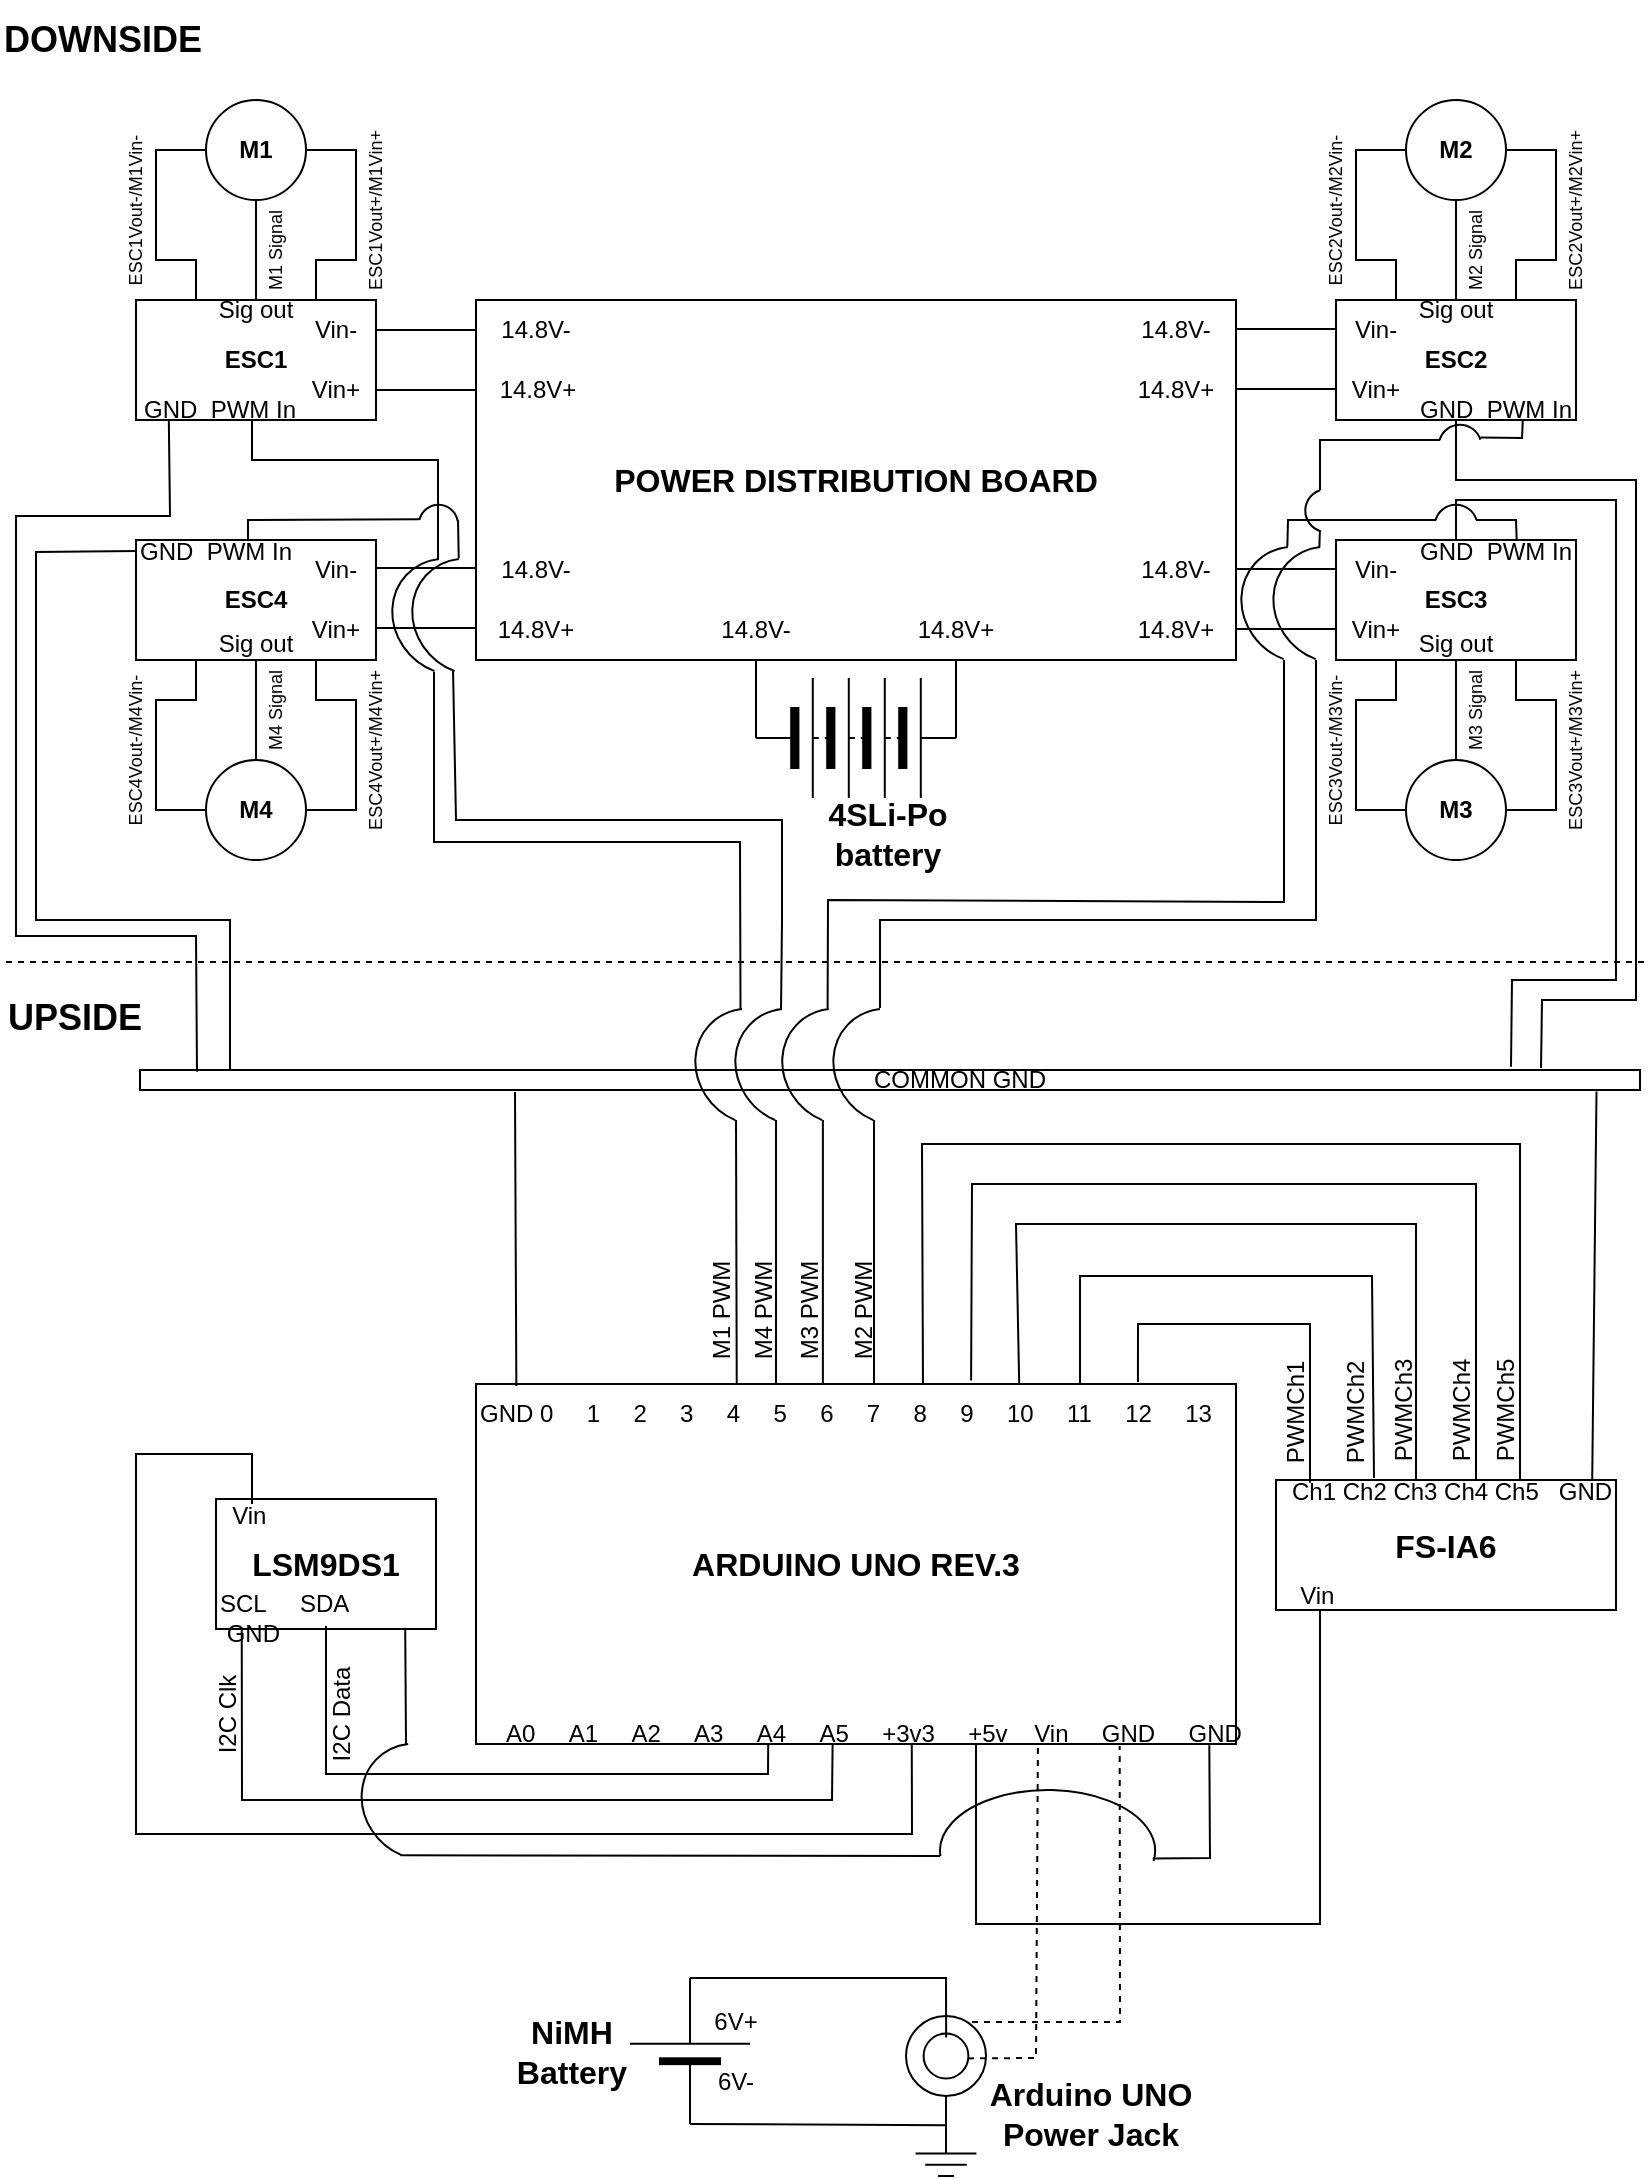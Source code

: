 <mxfile version="21.1.5" type="device">
  <diagram name="Pagina-1" id="Z46OItUbSqwlyue6e_NY">
    <mxGraphModel dx="2114" dy="724" grid="1" gridSize="10" guides="1" tooltips="1" connect="1" arrows="1" fold="1" page="1" pageScale="1" pageWidth="827" pageHeight="1169" math="0" shadow="0">
      <root>
        <mxCell id="0" />
        <mxCell id="1" parent="0" />
        <mxCell id="gXBOJigTvJf-tN6301ke-1" value="&lt;b&gt;&lt;font style=&quot;font-size: 16px;&quot;&gt;POWER DISTRIBUTION BOARD&lt;/font&gt;&lt;/b&gt;" style="rounded=0;whiteSpace=wrap;html=1;fillColor=none;" vertex="1" parent="1">
          <mxGeometry x="240" y="160" width="380" height="180" as="geometry" />
        </mxCell>
        <mxCell id="gXBOJigTvJf-tN6301ke-2" value="14.8V+" style="text;html=1;strokeColor=none;fillColor=none;align=center;verticalAlign=middle;whiteSpace=wrap;rounded=0;" vertex="1" parent="1">
          <mxGeometry x="450" y="310" width="60" height="30" as="geometry" />
        </mxCell>
        <mxCell id="gXBOJigTvJf-tN6301ke-3" value="14.8V-" style="text;html=1;strokeColor=none;fillColor=none;align=center;verticalAlign=middle;whiteSpace=wrap;rounded=0;" vertex="1" parent="1">
          <mxGeometry x="350" y="310" width="60" height="30" as="geometry" />
        </mxCell>
        <mxCell id="gXBOJigTvJf-tN6301ke-4" value="" style="pointerEvents=1;verticalLabelPosition=bottom;shadow=0;dashed=0;align=center;html=1;verticalAlign=top;shape=mxgraph.electrical.miscellaneous.batteryStack;" vertex="1" parent="1">
          <mxGeometry x="380" y="349" width="100" height="60" as="geometry" />
        </mxCell>
        <mxCell id="gXBOJigTvJf-tN6301ke-5" value="" style="endArrow=none;html=1;rounded=0;exitX=1;exitY=0.5;exitDx=0;exitDy=0;entryX=0.5;entryY=1;entryDx=0;entryDy=0;" edge="1" parent="1" source="gXBOJigTvJf-tN6301ke-4" target="gXBOJigTvJf-tN6301ke-2">
          <mxGeometry width="50" height="50" relative="1" as="geometry">
            <mxPoint x="390" y="260" as="sourcePoint" />
            <mxPoint x="440" y="210" as="targetPoint" />
          </mxGeometry>
        </mxCell>
        <mxCell id="gXBOJigTvJf-tN6301ke-7" value="" style="endArrow=none;html=1;rounded=0;exitX=0;exitY=0.5;exitDx=0;exitDy=0;entryX=0.5;entryY=1;entryDx=0;entryDy=0;" edge="1" parent="1" source="gXBOJigTvJf-tN6301ke-4" target="gXBOJigTvJf-tN6301ke-3">
          <mxGeometry width="50" height="50" relative="1" as="geometry">
            <mxPoint x="390" y="260" as="sourcePoint" />
            <mxPoint x="440" y="210" as="targetPoint" />
          </mxGeometry>
        </mxCell>
        <mxCell id="gXBOJigTvJf-tN6301ke-8" value="4SLi-Po battery" style="text;html=1;strokeColor=none;fillColor=none;align=center;verticalAlign=middle;whiteSpace=wrap;rounded=0;fontSize=16;fontStyle=1" vertex="1" parent="1">
          <mxGeometry x="411" y="412" width="70" height="30" as="geometry" />
        </mxCell>
        <mxCell id="gXBOJigTvJf-tN6301ke-13" value="14.8V+" style="text;html=1;strokeColor=none;fillColor=none;align=center;verticalAlign=middle;whiteSpace=wrap;rounded=0;" vertex="1" parent="1">
          <mxGeometry x="241" y="190" width="60" height="30" as="geometry" />
        </mxCell>
        <mxCell id="gXBOJigTvJf-tN6301ke-14" value="14.8V-" style="text;html=1;strokeColor=none;fillColor=none;align=center;verticalAlign=middle;whiteSpace=wrap;rounded=0;" vertex="1" parent="1">
          <mxGeometry x="240" y="160" width="60" height="30" as="geometry" />
        </mxCell>
        <mxCell id="gXBOJigTvJf-tN6301ke-15" value="14.8V+" style="text;html=1;strokeColor=none;fillColor=none;align=center;verticalAlign=middle;whiteSpace=wrap;rounded=0;" vertex="1" parent="1">
          <mxGeometry x="560" y="190" width="60" height="30" as="geometry" />
        </mxCell>
        <mxCell id="gXBOJigTvJf-tN6301ke-16" value="14.8V-" style="text;html=1;strokeColor=none;fillColor=none;align=center;verticalAlign=middle;whiteSpace=wrap;rounded=0;" vertex="1" parent="1">
          <mxGeometry x="560" y="160" width="60" height="30" as="geometry" />
        </mxCell>
        <mxCell id="gXBOJigTvJf-tN6301ke-17" value="14.8V+" style="text;html=1;strokeColor=none;fillColor=none;align=center;verticalAlign=middle;whiteSpace=wrap;rounded=0;" vertex="1" parent="1">
          <mxGeometry x="560" y="310" width="60" height="30" as="geometry" />
        </mxCell>
        <mxCell id="gXBOJigTvJf-tN6301ke-18" value="14.8V-" style="text;html=1;strokeColor=none;fillColor=none;align=center;verticalAlign=middle;whiteSpace=wrap;rounded=0;" vertex="1" parent="1">
          <mxGeometry x="560" y="280" width="60" height="30" as="geometry" />
        </mxCell>
        <mxCell id="gXBOJigTvJf-tN6301ke-21" value="14.8V+" style="text;html=1;strokeColor=none;fillColor=none;align=center;verticalAlign=middle;whiteSpace=wrap;rounded=0;" vertex="1" parent="1">
          <mxGeometry x="240" y="310" width="60" height="30" as="geometry" />
        </mxCell>
        <mxCell id="gXBOJigTvJf-tN6301ke-22" value="14.8V-" style="text;html=1;strokeColor=none;fillColor=none;align=center;verticalAlign=middle;whiteSpace=wrap;rounded=0;" vertex="1" parent="1">
          <mxGeometry x="240" y="280" width="60" height="30" as="geometry" />
        </mxCell>
        <mxCell id="gXBOJigTvJf-tN6301ke-23" value="&lt;b&gt;ESC1&lt;/b&gt;" style="rounded=0;whiteSpace=wrap;html=1;fillColor=none;" vertex="1" parent="1">
          <mxGeometry x="70" y="160" width="120" height="60" as="geometry" />
        </mxCell>
        <mxCell id="gXBOJigTvJf-tN6301ke-24" value="&lt;b&gt;ESC2&lt;/b&gt;" style="rounded=0;whiteSpace=wrap;html=1;fillColor=none;" vertex="1" parent="1">
          <mxGeometry x="670" y="160" width="120" height="60" as="geometry" />
        </mxCell>
        <mxCell id="gXBOJigTvJf-tN6301ke-25" value="&lt;b&gt;ESC3&lt;/b&gt;" style="rounded=0;whiteSpace=wrap;html=1;fillColor=none;" vertex="1" parent="1">
          <mxGeometry x="670" y="280" width="120" height="60" as="geometry" />
        </mxCell>
        <mxCell id="gXBOJigTvJf-tN6301ke-26" value="&lt;b&gt;ESC4&lt;/b&gt;" style="rounded=0;whiteSpace=wrap;html=1;fillColor=none;" vertex="1" parent="1">
          <mxGeometry x="70" y="280" width="120" height="60" as="geometry" />
        </mxCell>
        <mxCell id="gXBOJigTvJf-tN6301ke-27" value="" style="endArrow=none;html=1;rounded=0;exitX=1;exitY=0.25;exitDx=0;exitDy=0;entryX=0;entryY=0.5;entryDx=0;entryDy=0;" edge="1" parent="1" source="gXBOJigTvJf-tN6301ke-23" target="gXBOJigTvJf-tN6301ke-14">
          <mxGeometry width="50" height="50" relative="1" as="geometry">
            <mxPoint x="390" y="250" as="sourcePoint" />
            <mxPoint x="440" y="200" as="targetPoint" />
          </mxGeometry>
        </mxCell>
        <mxCell id="gXBOJigTvJf-tN6301ke-28" value="" style="endArrow=none;html=1;rounded=0;exitX=1;exitY=0.75;exitDx=0;exitDy=0;" edge="1" parent="1" source="gXBOJigTvJf-tN6301ke-23">
          <mxGeometry width="50" height="50" relative="1" as="geometry">
            <mxPoint x="390" y="250" as="sourcePoint" />
            <mxPoint x="240" y="205" as="targetPoint" />
          </mxGeometry>
        </mxCell>
        <mxCell id="gXBOJigTvJf-tN6301ke-29" value="" style="endArrow=none;html=1;rounded=0;exitX=1;exitY=0.25;exitDx=0;exitDy=0;entryX=0;entryY=0.5;entryDx=0;entryDy=0;" edge="1" parent="1">
          <mxGeometry width="50" height="50" relative="1" as="geometry">
            <mxPoint x="190" y="294" as="sourcePoint" />
            <mxPoint x="240" y="294" as="targetPoint" />
          </mxGeometry>
        </mxCell>
        <mxCell id="gXBOJigTvJf-tN6301ke-30" value="" style="endArrow=none;html=1;rounded=0;exitX=1;exitY=0.75;exitDx=0;exitDy=0;" edge="1" parent="1">
          <mxGeometry width="50" height="50" relative="1" as="geometry">
            <mxPoint x="190" y="324" as="sourcePoint" />
            <mxPoint x="240" y="324" as="targetPoint" />
          </mxGeometry>
        </mxCell>
        <mxCell id="gXBOJigTvJf-tN6301ke-31" value="" style="endArrow=none;html=1;rounded=0;exitX=1;exitY=0.25;exitDx=0;exitDy=0;entryX=0;entryY=0.5;entryDx=0;entryDy=0;" edge="1" parent="1">
          <mxGeometry width="50" height="50" relative="1" as="geometry">
            <mxPoint x="620" y="174.5" as="sourcePoint" />
            <mxPoint x="670" y="174.5" as="targetPoint" />
          </mxGeometry>
        </mxCell>
        <mxCell id="gXBOJigTvJf-tN6301ke-32" value="" style="endArrow=none;html=1;rounded=0;exitX=1;exitY=0.75;exitDx=0;exitDy=0;" edge="1" parent="1">
          <mxGeometry width="50" height="50" relative="1" as="geometry">
            <mxPoint x="620" y="204.5" as="sourcePoint" />
            <mxPoint x="670" y="204.5" as="targetPoint" />
          </mxGeometry>
        </mxCell>
        <mxCell id="gXBOJigTvJf-tN6301ke-33" value="" style="endArrow=none;html=1;rounded=0;exitX=1;exitY=0.25;exitDx=0;exitDy=0;entryX=0;entryY=0.5;entryDx=0;entryDy=0;" edge="1" parent="1">
          <mxGeometry width="50" height="50" relative="1" as="geometry">
            <mxPoint x="620" y="294.5" as="sourcePoint" />
            <mxPoint x="670" y="294.5" as="targetPoint" />
          </mxGeometry>
        </mxCell>
        <mxCell id="gXBOJigTvJf-tN6301ke-34" value="" style="endArrow=none;html=1;rounded=0;exitX=1;exitY=0.75;exitDx=0;exitDy=0;" edge="1" parent="1">
          <mxGeometry width="50" height="50" relative="1" as="geometry">
            <mxPoint x="620" y="324.5" as="sourcePoint" />
            <mxPoint x="670" y="324.5" as="targetPoint" />
          </mxGeometry>
        </mxCell>
        <mxCell id="gXBOJigTvJf-tN6301ke-35" value="&lt;b&gt;M1&lt;/b&gt;" style="ellipse;whiteSpace=wrap;html=1;aspect=fixed;" vertex="1" parent="1">
          <mxGeometry x="105" y="60" width="50" height="50" as="geometry" />
        </mxCell>
        <mxCell id="gXBOJigTvJf-tN6301ke-36" value="&lt;b&gt;M2&lt;/b&gt;" style="ellipse;whiteSpace=wrap;html=1;aspect=fixed;" vertex="1" parent="1">
          <mxGeometry x="705" y="60" width="50" height="50" as="geometry" />
        </mxCell>
        <mxCell id="gXBOJigTvJf-tN6301ke-38" value="&lt;b&gt;M3&lt;/b&gt;" style="ellipse;whiteSpace=wrap;html=1;aspect=fixed;" vertex="1" parent="1">
          <mxGeometry x="705" y="390" width="50" height="50" as="geometry" />
        </mxCell>
        <mxCell id="gXBOJigTvJf-tN6301ke-39" value="" style="endArrow=none;html=1;rounded=0;exitX=0.5;exitY=0;exitDx=0;exitDy=0;entryX=0.5;entryY=1;entryDx=0;entryDy=0;" edge="1" parent="1" source="gXBOJigTvJf-tN6301ke-23" target="gXBOJigTvJf-tN6301ke-35">
          <mxGeometry width="50" height="50" relative="1" as="geometry">
            <mxPoint x="390" y="150" as="sourcePoint" />
            <mxPoint x="440" y="100" as="targetPoint" />
          </mxGeometry>
        </mxCell>
        <mxCell id="gXBOJigTvJf-tN6301ke-40" value="M1 Signal" style="text;html=1;strokeColor=none;fillColor=none;align=center;verticalAlign=middle;whiteSpace=wrap;rounded=0;rotation=-90;fontSize=9;" vertex="1" parent="1">
          <mxGeometry x="110" y="130" width="60" height="10" as="geometry" />
        </mxCell>
        <mxCell id="gXBOJigTvJf-tN6301ke-42" value="" style="endArrow=none;html=1;rounded=0;exitX=0.5;exitY=0;exitDx=0;exitDy=0;entryX=0.5;entryY=1;entryDx=0;entryDy=0;" edge="1" parent="1">
          <mxGeometry width="50" height="50" relative="1" as="geometry">
            <mxPoint x="730" y="160" as="sourcePoint" />
            <mxPoint x="730" y="110" as="targetPoint" />
          </mxGeometry>
        </mxCell>
        <mxCell id="gXBOJigTvJf-tN6301ke-43" value="M2 Signal" style="text;html=1;strokeColor=none;fillColor=none;align=center;verticalAlign=middle;whiteSpace=wrap;rounded=0;rotation=-90;fontSize=9;" vertex="1" parent="1">
          <mxGeometry x="710" y="130" width="60" height="10" as="geometry" />
        </mxCell>
        <mxCell id="gXBOJigTvJf-tN6301ke-44" value="" style="endArrow=none;html=1;rounded=0;exitX=0.5;exitY=0;exitDx=0;exitDy=0;entryX=0.5;entryY=1;entryDx=0;entryDy=0;" edge="1" parent="1">
          <mxGeometry width="50" height="50" relative="1" as="geometry">
            <mxPoint x="130" y="390" as="sourcePoint" />
            <mxPoint x="130" y="340" as="targetPoint" />
          </mxGeometry>
        </mxCell>
        <mxCell id="gXBOJigTvJf-tN6301ke-45" value="M4 Signal" style="text;html=1;strokeColor=none;fillColor=none;align=center;verticalAlign=middle;whiteSpace=wrap;rounded=0;rotation=-90;fontSize=9;" vertex="1" parent="1">
          <mxGeometry x="110" y="360" width="60" height="10" as="geometry" />
        </mxCell>
        <mxCell id="gXBOJigTvJf-tN6301ke-46" value="" style="endArrow=none;html=1;rounded=0;exitX=0.5;exitY=0;exitDx=0;exitDy=0;entryX=0.5;entryY=1;entryDx=0;entryDy=0;" edge="1" parent="1">
          <mxGeometry width="50" height="50" relative="1" as="geometry">
            <mxPoint x="730" y="390" as="sourcePoint" />
            <mxPoint x="730" y="340" as="targetPoint" />
          </mxGeometry>
        </mxCell>
        <mxCell id="gXBOJigTvJf-tN6301ke-47" value="M3 Signal" style="text;html=1;strokeColor=none;fillColor=none;align=center;verticalAlign=middle;whiteSpace=wrap;rounded=0;rotation=-90;fontSize=9;" vertex="1" parent="1">
          <mxGeometry x="710" y="360" width="60" height="10" as="geometry" />
        </mxCell>
        <mxCell id="gXBOJigTvJf-tN6301ke-48" value="&lt;b&gt;M4&lt;/b&gt;" style="ellipse;whiteSpace=wrap;html=1;aspect=fixed;" vertex="1" parent="1">
          <mxGeometry x="105" y="390" width="50" height="50" as="geometry" />
        </mxCell>
        <mxCell id="gXBOJigTvJf-tN6301ke-49" value="" style="endArrow=none;html=1;rounded=0;exitX=0.25;exitY=0;exitDx=0;exitDy=0;entryX=0;entryY=0.5;entryDx=0;entryDy=0;" edge="1" parent="1" source="gXBOJigTvJf-tN6301ke-23" target="gXBOJigTvJf-tN6301ke-35">
          <mxGeometry width="50" height="50" relative="1" as="geometry">
            <mxPoint x="390" y="250" as="sourcePoint" />
            <mxPoint x="440" y="200" as="targetPoint" />
            <Array as="points">
              <mxPoint x="100" y="140" />
              <mxPoint x="80" y="140" />
              <mxPoint x="80" y="85" />
            </Array>
          </mxGeometry>
        </mxCell>
        <mxCell id="gXBOJigTvJf-tN6301ke-51" value="" style="endArrow=none;html=1;rounded=0;exitX=1;exitY=0.5;exitDx=0;exitDy=0;entryX=0.75;entryY=0;entryDx=0;entryDy=0;" edge="1" parent="1" source="gXBOJigTvJf-tN6301ke-35" target="gXBOJigTvJf-tN6301ke-23">
          <mxGeometry width="50" height="50" relative="1" as="geometry">
            <mxPoint x="390" y="250" as="sourcePoint" />
            <mxPoint x="440" y="200" as="targetPoint" />
            <Array as="points">
              <mxPoint x="180" y="85" />
              <mxPoint x="180" y="140" />
              <mxPoint x="160" y="140" />
            </Array>
          </mxGeometry>
        </mxCell>
        <mxCell id="gXBOJigTvJf-tN6301ke-52" value="ESC1Vout+/M1Vin+" style="text;html=1;strokeColor=none;fillColor=none;align=center;verticalAlign=middle;whiteSpace=wrap;rounded=0;rotation=-90;fontSize=9;" vertex="1" parent="1">
          <mxGeometry x="160" y="110" width="60" height="10" as="geometry" />
        </mxCell>
        <mxCell id="gXBOJigTvJf-tN6301ke-53" value="ESC1Vout-/M1Vin-" style="text;html=1;strokeColor=none;fillColor=none;align=center;verticalAlign=middle;whiteSpace=wrap;rounded=0;rotation=-90;fontSize=9;" vertex="1" parent="1">
          <mxGeometry x="40" y="110" width="60" height="10" as="geometry" />
        </mxCell>
        <mxCell id="gXBOJigTvJf-tN6301ke-54" value="" style="endArrow=none;html=1;rounded=0;exitX=0.25;exitY=0;exitDx=0;exitDy=0;entryX=0;entryY=0.5;entryDx=0;entryDy=0;" edge="1" parent="1">
          <mxGeometry width="50" height="50" relative="1" as="geometry">
            <mxPoint x="700" y="160" as="sourcePoint" />
            <mxPoint x="705" y="85" as="targetPoint" />
            <Array as="points">
              <mxPoint x="700" y="140" />
              <mxPoint x="680" y="140" />
              <mxPoint x="680" y="85" />
            </Array>
          </mxGeometry>
        </mxCell>
        <mxCell id="gXBOJigTvJf-tN6301ke-55" value="" style="endArrow=none;html=1;rounded=0;exitX=1;exitY=0.5;exitDx=0;exitDy=0;entryX=0.75;entryY=0;entryDx=0;entryDy=0;" edge="1" parent="1">
          <mxGeometry width="50" height="50" relative="1" as="geometry">
            <mxPoint x="755" y="85" as="sourcePoint" />
            <mxPoint x="760" y="160" as="targetPoint" />
            <Array as="points">
              <mxPoint x="780" y="85" />
              <mxPoint x="780" y="140" />
              <mxPoint x="760" y="140" />
            </Array>
          </mxGeometry>
        </mxCell>
        <mxCell id="gXBOJigTvJf-tN6301ke-56" value="ESC2Vout+/M2Vin+" style="text;html=1;strokeColor=none;fillColor=none;align=center;verticalAlign=middle;whiteSpace=wrap;rounded=0;rotation=-90;fontSize=9;" vertex="1" parent="1">
          <mxGeometry x="760" y="110" width="60" height="10" as="geometry" />
        </mxCell>
        <mxCell id="gXBOJigTvJf-tN6301ke-57" value="ESC2Vout-/M2Vin-" style="text;html=1;strokeColor=none;fillColor=none;align=center;verticalAlign=middle;whiteSpace=wrap;rounded=0;rotation=-90;fontSize=9;" vertex="1" parent="1">
          <mxGeometry x="640" y="110" width="60" height="10" as="geometry" />
        </mxCell>
        <mxCell id="gXBOJigTvJf-tN6301ke-58" value="" style="endArrow=none;html=1;rounded=0;exitX=0;exitY=0.5;exitDx=0;exitDy=0;entryX=0.25;entryY=1;entryDx=0;entryDy=0;" edge="1" parent="1" source="gXBOJigTvJf-tN6301ke-48" target="gXBOJigTvJf-tN6301ke-26">
          <mxGeometry width="50" height="50" relative="1" as="geometry">
            <mxPoint x="390" y="250" as="sourcePoint" />
            <mxPoint x="440" y="200" as="targetPoint" />
            <Array as="points">
              <mxPoint x="80" y="415" />
              <mxPoint x="80" y="360" />
              <mxPoint x="100" y="360" />
            </Array>
          </mxGeometry>
        </mxCell>
        <mxCell id="gXBOJigTvJf-tN6301ke-60" value="" style="endArrow=none;html=1;rounded=0;exitX=1;exitY=0.5;exitDx=0;exitDy=0;entryX=0.75;entryY=1;entryDx=0;entryDy=0;" edge="1" parent="1" source="gXBOJigTvJf-tN6301ke-48" target="gXBOJigTvJf-tN6301ke-26">
          <mxGeometry width="50" height="50" relative="1" as="geometry">
            <mxPoint x="390" y="250" as="sourcePoint" />
            <mxPoint x="440" y="200" as="targetPoint" />
            <Array as="points">
              <mxPoint x="180" y="415" />
              <mxPoint x="180" y="360" />
              <mxPoint x="160" y="360" />
            </Array>
          </mxGeometry>
        </mxCell>
        <mxCell id="gXBOJigTvJf-tN6301ke-61" value="ESC4Vout+/M4Vin+" style="text;html=1;strokeColor=none;fillColor=none;align=center;verticalAlign=middle;whiteSpace=wrap;rounded=0;rotation=-90;fontSize=9;" vertex="1" parent="1">
          <mxGeometry x="160" y="380" width="60" height="10" as="geometry" />
        </mxCell>
        <mxCell id="gXBOJigTvJf-tN6301ke-62" value="ESC4Vout-/M4Vin-" style="text;html=1;strokeColor=none;fillColor=none;align=center;verticalAlign=middle;whiteSpace=wrap;rounded=0;rotation=-90;fontSize=9;" vertex="1" parent="1">
          <mxGeometry x="40" y="380" width="60" height="10" as="geometry" />
        </mxCell>
        <mxCell id="gXBOJigTvJf-tN6301ke-63" value="" style="endArrow=none;html=1;rounded=0;exitX=0;exitY=0.5;exitDx=0;exitDy=0;entryX=0.25;entryY=1;entryDx=0;entryDy=0;" edge="1" parent="1">
          <mxGeometry width="50" height="50" relative="1" as="geometry">
            <mxPoint x="705" y="415" as="sourcePoint" />
            <mxPoint x="700" y="340" as="targetPoint" />
            <Array as="points">
              <mxPoint x="680" y="415" />
              <mxPoint x="680" y="360" />
              <mxPoint x="700" y="360" />
            </Array>
          </mxGeometry>
        </mxCell>
        <mxCell id="gXBOJigTvJf-tN6301ke-64" value="" style="endArrow=none;html=1;rounded=0;exitX=1;exitY=0.5;exitDx=0;exitDy=0;entryX=0.75;entryY=1;entryDx=0;entryDy=0;" edge="1" parent="1">
          <mxGeometry width="50" height="50" relative="1" as="geometry">
            <mxPoint x="755" y="415" as="sourcePoint" />
            <mxPoint x="760" y="340" as="targetPoint" />
            <Array as="points">
              <mxPoint x="780" y="415" />
              <mxPoint x="780" y="360" />
              <mxPoint x="760" y="360" />
            </Array>
          </mxGeometry>
        </mxCell>
        <mxCell id="gXBOJigTvJf-tN6301ke-65" value="ESC3Vout+/M3Vin+" style="text;html=1;strokeColor=none;fillColor=none;align=center;verticalAlign=middle;whiteSpace=wrap;rounded=0;rotation=-90;fontSize=9;" vertex="1" parent="1">
          <mxGeometry x="760" y="380" width="60" height="10" as="geometry" />
        </mxCell>
        <mxCell id="gXBOJigTvJf-tN6301ke-66" value="ESC3Vout-/M3Vin-" style="text;html=1;strokeColor=none;fillColor=none;align=center;verticalAlign=middle;whiteSpace=wrap;rounded=0;rotation=-90;fontSize=9;" vertex="1" parent="1">
          <mxGeometry x="640" y="380" width="60" height="10" as="geometry" />
        </mxCell>
        <mxCell id="gXBOJigTvJf-tN6301ke-67" value="Vin-" style="text;html=1;strokeColor=none;fillColor=none;align=center;verticalAlign=middle;whiteSpace=wrap;rounded=0;" vertex="1" parent="1">
          <mxGeometry x="140" y="160" width="60" height="30" as="geometry" />
        </mxCell>
        <mxCell id="gXBOJigTvJf-tN6301ke-68" value="Vin+" style="text;html=1;strokeColor=none;fillColor=none;align=center;verticalAlign=middle;whiteSpace=wrap;rounded=0;" vertex="1" parent="1">
          <mxGeometry x="140" y="190" width="60" height="30" as="geometry" />
        </mxCell>
        <mxCell id="gXBOJigTvJf-tN6301ke-69" value="Vin-" style="text;html=1;strokeColor=none;fillColor=none;align=center;verticalAlign=middle;whiteSpace=wrap;rounded=0;" vertex="1" parent="1">
          <mxGeometry x="140" y="280" width="60" height="30" as="geometry" />
        </mxCell>
        <mxCell id="gXBOJigTvJf-tN6301ke-70" value="Vin+" style="text;html=1;strokeColor=none;fillColor=none;align=center;verticalAlign=middle;whiteSpace=wrap;rounded=0;" vertex="1" parent="1">
          <mxGeometry x="140" y="310" width="60" height="30" as="geometry" />
        </mxCell>
        <mxCell id="gXBOJigTvJf-tN6301ke-71" value="Vin-" style="text;html=1;strokeColor=none;fillColor=none;align=center;verticalAlign=middle;whiteSpace=wrap;rounded=0;" vertex="1" parent="1">
          <mxGeometry x="660" y="160" width="60" height="30" as="geometry" />
        </mxCell>
        <mxCell id="gXBOJigTvJf-tN6301ke-72" value="Vin+" style="text;html=1;strokeColor=none;fillColor=none;align=center;verticalAlign=middle;whiteSpace=wrap;rounded=0;" vertex="1" parent="1">
          <mxGeometry x="660" y="190" width="60" height="30" as="geometry" />
        </mxCell>
        <mxCell id="gXBOJigTvJf-tN6301ke-73" value="Vin-" style="text;html=1;strokeColor=none;fillColor=none;align=center;verticalAlign=middle;whiteSpace=wrap;rounded=0;" vertex="1" parent="1">
          <mxGeometry x="660" y="280" width="60" height="30" as="geometry" />
        </mxCell>
        <mxCell id="gXBOJigTvJf-tN6301ke-74" value="Vin+" style="text;html=1;strokeColor=none;fillColor=none;align=center;verticalAlign=middle;whiteSpace=wrap;rounded=0;" vertex="1" parent="1">
          <mxGeometry x="660" y="310" width="60" height="30" as="geometry" />
        </mxCell>
        <mxCell id="gXBOJigTvJf-tN6301ke-78" value="&lt;b&gt;&lt;font style=&quot;font-size: 16px;&quot;&gt;ARDUINO UNO REV.3&lt;/font&gt;&lt;/b&gt;" style="rounded=0;whiteSpace=wrap;html=1;fillColor=none;" vertex="1" parent="1">
          <mxGeometry x="240" y="702" width="380" height="180" as="geometry" />
        </mxCell>
        <mxCell id="gXBOJigTvJf-tN6301ke-80" value="DOWNSIDE" style="text;html=1;strokeColor=none;fillColor=none;align=left;verticalAlign=middle;whiteSpace=wrap;rounded=0;fontSize=18;fontStyle=1" vertex="1" parent="1">
          <mxGeometry x="2" y="10" width="160" height="40" as="geometry" />
        </mxCell>
        <mxCell id="gXBOJigTvJf-tN6301ke-81" value="UPSIDE" style="text;html=1;strokeColor=none;fillColor=none;align=left;verticalAlign=middle;whiteSpace=wrap;rounded=0;fontSize=18;fontStyle=1" vertex="1" parent="1">
          <mxGeometry x="4" y="499" width="160" height="40" as="geometry" />
        </mxCell>
        <mxCell id="gXBOJigTvJf-tN6301ke-82" value="" style="endArrow=none;dashed=1;html=1;rounded=0;" edge="1" parent="1">
          <mxGeometry width="50" height="50" relative="1" as="geometry">
            <mxPoint x="5" y="491" as="sourcePoint" />
            <mxPoint x="825" y="491" as="targetPoint" />
          </mxGeometry>
        </mxCell>
        <mxCell id="gXBOJigTvJf-tN6301ke-83" value="GND 0&amp;nbsp; &amp;nbsp; &amp;nbsp;1&amp;nbsp; &amp;nbsp; &amp;nbsp;2&amp;nbsp; &amp;nbsp; &amp;nbsp;3&amp;nbsp; &amp;nbsp; &amp;nbsp;4&amp;nbsp; &amp;nbsp; &amp;nbsp;5&amp;nbsp; &amp;nbsp; &amp;nbsp;6&amp;nbsp; &amp;nbsp; &amp;nbsp;7&amp;nbsp; &amp;nbsp; &amp;nbsp;8&amp;nbsp; &amp;nbsp; &amp;nbsp;9&amp;nbsp; &amp;nbsp; &amp;nbsp;10&amp;nbsp; &amp;nbsp; &amp;nbsp;11&amp;nbsp; &amp;nbsp; &amp;nbsp;12&amp;nbsp; &amp;nbsp; &amp;nbsp;13" style="text;html=1;strokeColor=none;fillColor=none;align=left;verticalAlign=middle;whiteSpace=wrap;rounded=0;" vertex="1" parent="1">
          <mxGeometry x="240" y="702" width="388" height="30" as="geometry" />
        </mxCell>
        <mxCell id="gXBOJigTvJf-tN6301ke-84" value="&lt;span style=&quot;font-size: 16px;&quot;&gt;&lt;b&gt;LSM9DS1&lt;/b&gt;&lt;/span&gt;" style="rounded=0;whiteSpace=wrap;html=1;fillColor=none;" vertex="1" parent="1">
          <mxGeometry x="110" y="759.5" width="110" height="65" as="geometry" />
        </mxCell>
        <mxCell id="gXBOJigTvJf-tN6301ke-85" value="&lt;span style=&quot;font-size: 16px;&quot;&gt;&lt;b&gt;FS-IA6&lt;/b&gt;&lt;/span&gt;" style="rounded=0;whiteSpace=wrap;html=1;fillColor=none;" vertex="1" parent="1">
          <mxGeometry x="640" y="750" width="170" height="65" as="geometry" />
        </mxCell>
        <mxCell id="gXBOJigTvJf-tN6301ke-87" value="A0&amp;nbsp; &amp;nbsp; &amp;nbsp;A1&amp;nbsp; &amp;nbsp; &amp;nbsp;A2&amp;nbsp; &amp;nbsp; &amp;nbsp;A3&amp;nbsp; &amp;nbsp; &amp;nbsp;A4&amp;nbsp; &amp;nbsp; &amp;nbsp;A5&amp;nbsp; &amp;nbsp; &amp;nbsp;+3v3&amp;nbsp; &amp;nbsp; &amp;nbsp;+5v&amp;nbsp; &amp;nbsp;&amp;nbsp;Vin&amp;nbsp; &amp;nbsp; &amp;nbsp;GND&amp;nbsp; &amp;nbsp; &amp;nbsp;GND" style="text;html=1;strokeColor=none;fillColor=none;align=left;verticalAlign=middle;whiteSpace=wrap;rounded=0;" vertex="1" parent="1">
          <mxGeometry x="253" y="872" width="435" height="10" as="geometry" />
        </mxCell>
        <mxCell id="gXBOJigTvJf-tN6301ke-88" value="SCL&amp;nbsp; &amp;nbsp; &amp;nbsp;SDA&amp;nbsp; &amp;nbsp; &amp;nbsp;GND" style="text;html=1;strokeColor=none;fillColor=none;align=left;verticalAlign=middle;whiteSpace=wrap;rounded=0;" vertex="1" parent="1">
          <mxGeometry x="110" y="815" width="110" height="8" as="geometry" />
        </mxCell>
        <mxCell id="gXBOJigTvJf-tN6301ke-89" value="" style="endArrow=none;html=1;rounded=0;exitX=0.117;exitY=1.464;exitDx=0;exitDy=0;exitPerimeter=0;entryX=0.38;entryY=1.081;entryDx=0;entryDy=0;entryPerimeter=0;" edge="1" parent="1">
          <mxGeometry width="50" height="50" relative="1" as="geometry">
            <mxPoint x="122.87" y="824.712" as="sourcePoint" />
            <mxPoint x="418.3" y="882.43" as="targetPoint" />
            <Array as="points">
              <mxPoint x="123" y="910" />
              <mxPoint x="418" y="910" />
            </Array>
          </mxGeometry>
        </mxCell>
        <mxCell id="gXBOJigTvJf-tN6301ke-90" value="" style="endArrow=none;html=1;rounded=0;exitX=0.5;exitY=1;exitDx=0;exitDy=0;entryX=0.306;entryY=1.043;entryDx=0;entryDy=0;entryPerimeter=0;" edge="1" parent="1" source="gXBOJigTvJf-tN6301ke-88">
          <mxGeometry width="50" height="50" relative="1" as="geometry">
            <mxPoint x="165" y="819.5" as="sourcePoint" />
            <mxPoint x="386.11" y="882.29" as="targetPoint" />
            <Array as="points">
              <mxPoint x="165" y="897" />
              <mxPoint x="386" y="897" />
            </Array>
          </mxGeometry>
        </mxCell>
        <mxCell id="gXBOJigTvJf-tN6301ke-93" value="I2C Data" style="text;html=1;strokeColor=none;fillColor=none;align=center;verticalAlign=middle;whiteSpace=wrap;rounded=0;rotation=-90;" vertex="1" parent="1">
          <mxGeometry x="143" y="852" width="60" height="30" as="geometry" />
        </mxCell>
        <mxCell id="gXBOJigTvJf-tN6301ke-94" value="I2C Clk" style="text;html=1;strokeColor=none;fillColor=none;align=center;verticalAlign=middle;whiteSpace=wrap;rounded=0;rotation=-90;" vertex="1" parent="1">
          <mxGeometry x="86" y="852" width="60" height="30" as="geometry" />
        </mxCell>
        <mxCell id="gXBOJigTvJf-tN6301ke-95" value="Ch1 Ch2 Ch3 Ch4 Ch5&amp;nbsp; &amp;nbsp;GND" style="text;html=1;strokeColor=none;fillColor=none;align=left;verticalAlign=middle;whiteSpace=wrap;rounded=0;" vertex="1" parent="1">
          <mxGeometry x="646" y="750" width="180" height="11" as="geometry" />
        </mxCell>
        <mxCell id="gXBOJigTvJf-tN6301ke-96" value="" style="endArrow=none;html=1;rounded=0;exitX=0.1;exitY=0.021;exitDx=0;exitDy=0;exitPerimeter=0;entryX=0.853;entryY=-0.035;entryDx=0;entryDy=0;entryPerimeter=0;" edge="1" parent="1" target="gXBOJigTvJf-tN6301ke-83">
          <mxGeometry width="50" height="50" relative="1" as="geometry">
            <mxPoint x="657" y="751.365" as="sourcePoint" />
            <mxPoint x="500" y="712" as="targetPoint" />
            <Array as="points">
              <mxPoint x="657" y="672" />
              <mxPoint x="571" y="672" />
            </Array>
          </mxGeometry>
        </mxCell>
        <mxCell id="gXBOJigTvJf-tN6301ke-97" value="" style="endArrow=none;html=1;rounded=0;exitX=0.25;exitY=0;exitDx=0;exitDy=0;" edge="1" parent="1">
          <mxGeometry width="50" height="50" relative="1" as="geometry">
            <mxPoint x="689" y="749" as="sourcePoint" />
            <mxPoint x="542" y="702" as="targetPoint" />
            <Array as="points">
              <mxPoint x="688" y="648" />
              <mxPoint x="542" y="648" />
            </Array>
          </mxGeometry>
        </mxCell>
        <mxCell id="gXBOJigTvJf-tN6301ke-98" value="" style="endArrow=none;html=1;rounded=0;exitX=0.25;exitY=0;exitDx=0;exitDy=0;entryX=0.7;entryY=-0.012;entryDx=0;entryDy=0;entryPerimeter=0;" edge="1" parent="1" target="gXBOJigTvJf-tN6301ke-83">
          <mxGeometry width="50" height="50" relative="1" as="geometry">
            <mxPoint x="710" y="750" as="sourcePoint" />
            <mxPoint x="563" y="703" as="targetPoint" />
            <Array as="points">
              <mxPoint x="710" y="622" />
              <mxPoint x="510" y="622" />
            </Array>
          </mxGeometry>
        </mxCell>
        <mxCell id="gXBOJigTvJf-tN6301ke-99" value="" style="endArrow=none;html=1;rounded=0;exitX=0.25;exitY=0;exitDx=0;exitDy=0;entryX=0.638;entryY=-0.057;entryDx=0;entryDy=0;entryPerimeter=0;" edge="1" parent="1" target="gXBOJigTvJf-tN6301ke-83">
          <mxGeometry width="50" height="50" relative="1" as="geometry">
            <mxPoint x="740" y="750" as="sourcePoint" />
            <mxPoint x="542" y="702" as="targetPoint" />
            <Array as="points">
              <mxPoint x="740" y="602" />
              <mxPoint x="488" y="602" />
            </Array>
          </mxGeometry>
        </mxCell>
        <mxCell id="gXBOJigTvJf-tN6301ke-100" value="" style="endArrow=none;html=1;rounded=0;exitX=0.25;exitY=0;exitDx=0;exitDy=0;entryX=0.576;entryY=0.01;entryDx=0;entryDy=0;entryPerimeter=0;" edge="1" parent="1" target="gXBOJigTvJf-tN6301ke-83">
          <mxGeometry width="50" height="50" relative="1" as="geometry">
            <mxPoint x="762" y="750" as="sourcePoint" />
            <mxPoint x="510" y="700" as="targetPoint" />
            <Array as="points">
              <mxPoint x="762" y="582" />
              <mxPoint x="463" y="582" />
            </Array>
          </mxGeometry>
        </mxCell>
        <mxCell id="gXBOJigTvJf-tN6301ke-101" value="PWMCh1" style="text;html=1;strokeColor=none;fillColor=none;align=center;verticalAlign=middle;whiteSpace=wrap;rounded=0;rotation=-90;" vertex="1" parent="1">
          <mxGeometry x="620" y="711" width="60" height="10" as="geometry" />
        </mxCell>
        <mxCell id="gXBOJigTvJf-tN6301ke-102" value="PWMCh2" style="text;html=1;strokeColor=none;fillColor=none;align=center;verticalAlign=middle;whiteSpace=wrap;rounded=0;rotation=-90;" vertex="1" parent="1">
          <mxGeometry x="650" y="711" width="60" height="10" as="geometry" />
        </mxCell>
        <mxCell id="gXBOJigTvJf-tN6301ke-107" value="PWMCh3" style="text;html=1;strokeColor=none;fillColor=none;align=center;verticalAlign=middle;whiteSpace=wrap;rounded=0;rotation=-90;" vertex="1" parent="1">
          <mxGeometry x="674" y="710" width="60" height="10" as="geometry" />
        </mxCell>
        <mxCell id="gXBOJigTvJf-tN6301ke-108" value="PWMCh4" style="text;html=1;strokeColor=none;fillColor=none;align=center;verticalAlign=middle;whiteSpace=wrap;rounded=0;rotation=-90;" vertex="1" parent="1">
          <mxGeometry x="703" y="710" width="60" height="10" as="geometry" />
        </mxCell>
        <mxCell id="gXBOJigTvJf-tN6301ke-109" value="PWMCh5" style="text;html=1;strokeColor=none;fillColor=none;align=center;verticalAlign=middle;whiteSpace=wrap;rounded=0;rotation=-90;" vertex="1" parent="1">
          <mxGeometry x="725" y="710" width="60" height="10" as="geometry" />
        </mxCell>
        <mxCell id="gXBOJigTvJf-tN6301ke-110" value="Vin&amp;nbsp; &amp;nbsp; &amp;nbsp;" style="text;html=1;strokeColor=none;fillColor=none;align=center;verticalAlign=middle;whiteSpace=wrap;rounded=0;" vertex="1" parent="1">
          <mxGeometry x="624" y="804" width="90" height="8" as="geometry" />
        </mxCell>
        <mxCell id="gXBOJigTvJf-tN6301ke-111" value="Vin&amp;nbsp; &amp;nbsp; &amp;nbsp;" style="text;html=1;strokeColor=none;fillColor=none;align=center;verticalAlign=middle;whiteSpace=wrap;rounded=0;" vertex="1" parent="1">
          <mxGeometry x="99" y="764" width="72" height="8" as="geometry" />
        </mxCell>
        <mxCell id="gXBOJigTvJf-tN6301ke-112" value="" style="endArrow=none;html=1;rounded=0;entryX=0.471;entryY=1.038;entryDx=0;entryDy=0;entryPerimeter=0;" edge="1" parent="1">
          <mxGeometry width="50" height="50" relative="1" as="geometry">
            <mxPoint x="128" y="762" as="sourcePoint" />
            <mxPoint x="457.885" y="882.14" as="targetPoint" />
            <Array as="points">
              <mxPoint x="128" y="737" />
              <mxPoint x="70" y="737" />
              <mxPoint x="70" y="927" />
              <mxPoint x="458" y="927" />
            </Array>
          </mxGeometry>
        </mxCell>
        <mxCell id="gXBOJigTvJf-tN6301ke-114" value="" style="endArrow=none;html=1;rounded=0;" edge="1" parent="1">
          <mxGeometry width="50" height="50" relative="1" as="geometry">
            <mxPoint x="490" y="882" as="sourcePoint" />
            <mxPoint x="662" y="815" as="targetPoint" />
            <Array as="points">
              <mxPoint x="490" y="972" />
              <mxPoint x="580" y="972" />
              <mxPoint x="662" y="972" />
            </Array>
          </mxGeometry>
        </mxCell>
        <mxCell id="gXBOJigTvJf-tN6301ke-117" value="&amp;nbsp; &amp;nbsp; &amp;nbsp; &amp;nbsp; &amp;nbsp; &amp;nbsp; &amp;nbsp; &amp;nbsp; &amp;nbsp; &amp;nbsp; &amp;nbsp;COMMON GND" style="rounded=0;whiteSpace=wrap;html=1;" vertex="1" parent="1">
          <mxGeometry x="72" y="545" width="750" height="10" as="geometry" />
        </mxCell>
        <mxCell id="gXBOJigTvJf-tN6301ke-118" value="" style="endArrow=none;html=1;rounded=0;exitX=0.052;exitY=0.032;exitDx=0;exitDy=0;exitPerimeter=0;entryX=0.25;entryY=1;entryDx=0;entryDy=0;" edge="1" parent="1" source="gXBOJigTvJf-tN6301ke-83">
          <mxGeometry width="50" height="50" relative="1" as="geometry">
            <mxPoint x="450" y="702" as="sourcePoint" />
            <mxPoint x="259.5" y="556" as="targetPoint" />
          </mxGeometry>
        </mxCell>
        <mxCell id="gXBOJigTvJf-tN6301ke-119" value="" style="endArrow=none;html=1;rounded=0;exitX=0.93;exitY=0.001;exitDx=0;exitDy=0;exitPerimeter=0;entryX=0.971;entryY=0.975;entryDx=0;entryDy=0;entryPerimeter=0;" edge="1" parent="1">
          <mxGeometry width="50" height="50" relative="1" as="geometry">
            <mxPoint x="798.1" y="750.065" as="sourcePoint" />
            <mxPoint x="800.25" y="555.75" as="targetPoint" />
          </mxGeometry>
        </mxCell>
        <mxCell id="gXBOJigTvJf-tN6301ke-125" value="" style="pointerEvents=1;verticalLabelPosition=bottom;shadow=0;dashed=0;align=center;html=1;verticalAlign=top;shape=mxgraph.electrical.miscellaneous.shielded_jack_plug;fillColor=none;" vertex="1" parent="1">
          <mxGeometry x="455" y="1018" width="40" height="80" as="geometry" />
        </mxCell>
        <mxCell id="gXBOJigTvJf-tN6301ke-126" value="" style="verticalLabelPosition=bottom;shadow=0;dashed=0;align=center;fillColor=strokeColor;html=1;verticalAlign=top;strokeWidth=1;shape=mxgraph.electrical.miscellaneous.monocell_battery;rotation=-90;" vertex="1" parent="1">
          <mxGeometry x="310.5" y="1005.5" width="73" height="60" as="geometry" />
        </mxCell>
        <mxCell id="gXBOJigTvJf-tN6301ke-127" value="" style="endArrow=none;html=1;rounded=0;exitX=0;exitY=0.5;exitDx=0;exitDy=0;exitPerimeter=0;entryX=0.559;entryY=0.606;entryDx=0;entryDy=0;entryPerimeter=0;" edge="1" parent="1">
          <mxGeometry width="50" height="50" relative="1" as="geometry">
            <mxPoint x="347" y="1072" as="sourcePoint" />
            <mxPoint x="474.95" y="1072.6" as="targetPoint" />
          </mxGeometry>
        </mxCell>
        <mxCell id="gXBOJigTvJf-tN6301ke-128" value="NiMH&lt;br&gt;Battery" style="text;html=1;strokeColor=none;fillColor=none;align=center;verticalAlign=middle;whiteSpace=wrap;rounded=0;fontSize=16;fontStyle=1" vertex="1" parent="1">
          <mxGeometry x="253" y="1020.5" width="70" height="30" as="geometry" />
        </mxCell>
        <mxCell id="gXBOJigTvJf-tN6301ke-129" value="" style="endArrow=none;html=1;rounded=0;exitX=0.502;exitY=0.135;exitDx=0;exitDy=0;exitPerimeter=0;entryX=1;entryY=0.5;entryDx=0;entryDy=0;entryPerimeter=0;" edge="1" parent="1" source="gXBOJigTvJf-tN6301ke-125" target="gXBOJigTvJf-tN6301ke-126">
          <mxGeometry width="50" height="50" relative="1" as="geometry">
            <mxPoint x="230" y="1092" as="sourcePoint" />
            <mxPoint x="280" y="1042" as="targetPoint" />
            <Array as="points">
              <mxPoint x="475" y="999" />
            </Array>
          </mxGeometry>
        </mxCell>
        <mxCell id="gXBOJigTvJf-tN6301ke-131" value="Arduino UNO&lt;br&gt;Power Jack" style="text;html=1;strokeColor=none;fillColor=none;align=center;verticalAlign=middle;whiteSpace=wrap;rounded=0;fontSize=16;fontStyle=1" vertex="1" parent="1">
          <mxGeometry x="495" y="1052" width="105" height="30" as="geometry" />
        </mxCell>
        <mxCell id="gXBOJigTvJf-tN6301ke-136" value="" style="endArrow=none;dashed=1;html=1;rounded=0;exitX=0.776;exitY=0.265;exitDx=0;exitDy=0;exitPerimeter=0;entryX=0.616;entryY=1.2;entryDx=0;entryDy=0;entryPerimeter=0;" edge="1" parent="1" source="gXBOJigTvJf-tN6301ke-125" target="gXBOJigTvJf-tN6301ke-87">
          <mxGeometry width="50" height="50" relative="1" as="geometry">
            <mxPoint x="230" y="922" as="sourcePoint" />
            <mxPoint x="280" y="872" as="targetPoint" />
            <Array as="points">
              <mxPoint x="520" y="1039" />
            </Array>
          </mxGeometry>
        </mxCell>
        <mxCell id="gXBOJigTvJf-tN6301ke-137" value="" style="endArrow=none;dashed=1;html=1;rounded=0;exitX=0.776;exitY=0.265;exitDx=0;exitDy=0;exitPerimeter=0;entryX=0.71;entryY=1.105;entryDx=0;entryDy=0;entryPerimeter=0;" edge="1" parent="1" target="gXBOJigTvJf-tN6301ke-87">
          <mxGeometry width="50" height="50" relative="1" as="geometry">
            <mxPoint x="488" y="1021" as="sourcePoint" />
            <mxPoint x="523" y="866" as="targetPoint" />
            <Array as="points">
              <mxPoint x="562" y="1021" />
            </Array>
          </mxGeometry>
        </mxCell>
        <mxCell id="gXBOJigTvJf-tN6301ke-139" value="" style="verticalLabelPosition=bottom;verticalAlign=top;html=1;shape=mxgraph.basic.arc;startAngle=0.683;endAngle=0.1;rotation=-45;" vertex="1" parent="1">
          <mxGeometry x="184.13" y="880.52" width="55.56" height="60.71" as="geometry" />
        </mxCell>
        <mxCell id="gXBOJigTvJf-tN6301ke-142" value="" style="endArrow=none;html=1;rounded=0;entryX=0.86;entryY=1.036;entryDx=0;entryDy=0;entryPerimeter=0;" edge="1" parent="1">
          <mxGeometry width="50" height="50" relative="1" as="geometry">
            <mxPoint x="205" y="882" as="sourcePoint" />
            <mxPoint x="204.6" y="823.84" as="targetPoint" />
          </mxGeometry>
        </mxCell>
        <mxCell id="gXBOJigTvJf-tN6301ke-143" value="" style="endArrow=none;html=1;rounded=0;exitX=-0.039;exitY=0.723;exitDx=0;exitDy=0;exitPerimeter=0;" edge="1" parent="1">
          <mxGeometry width="50" height="50" relative="1" as="geometry">
            <mxPoint x="202.307" y="937.624" as="sourcePoint" />
            <mxPoint x="472" y="938" as="targetPoint" />
          </mxGeometry>
        </mxCell>
        <mxCell id="gXBOJigTvJf-tN6301ke-144" value="" style="verticalLabelPosition=bottom;verticalAlign=top;html=1;shape=mxgraph.basic.arc;startAngle=0.236;endAngle=0.777;rotation=-180;" vertex="1" parent="1">
          <mxGeometry x="472" y="905" width="107.56" height="60.71" as="geometry" />
        </mxCell>
        <mxCell id="gXBOJigTvJf-tN6301ke-145" value="" style="endArrow=none;html=1;rounded=0;exitX=0.011;exitY=0.436;exitDx=0;exitDy=0;exitPerimeter=0;entryX=0.813;entryY=1.057;entryDx=0;entryDy=0;entryPerimeter=0;" edge="1" parent="1" source="gXBOJigTvJf-tN6301ke-144" target="gXBOJigTvJf-tN6301ke-87">
          <mxGeometry width="50" height="50" relative="1" as="geometry">
            <mxPoint x="230" y="852" as="sourcePoint" />
            <mxPoint x="280" y="802" as="targetPoint" />
            <Array as="points">
              <mxPoint x="607" y="939" />
            </Array>
          </mxGeometry>
        </mxCell>
        <mxCell id="gXBOJigTvJf-tN6301ke-146" value="GND&amp;nbsp; PWM In" style="text;html=1;strokeColor=none;fillColor=none;align=left;verticalAlign=middle;whiteSpace=wrap;rounded=0;" vertex="1" parent="1">
          <mxGeometry x="70" y="280" width="110" height="11" as="geometry" />
        </mxCell>
        <mxCell id="gXBOJigTvJf-tN6301ke-147" value="Sig out" style="text;html=1;strokeColor=none;fillColor=none;align=center;verticalAlign=middle;whiteSpace=wrap;rounded=0;" vertex="1" parent="1">
          <mxGeometry x="110" y="327" width="40" height="10" as="geometry" />
        </mxCell>
        <mxCell id="gXBOJigTvJf-tN6301ke-148" value="GND&amp;nbsp; PWM In" style="text;html=1;strokeColor=none;fillColor=none;align=left;verticalAlign=middle;whiteSpace=wrap;rounded=0;" vertex="1" parent="1">
          <mxGeometry x="710" y="280" width="80" height="11" as="geometry" />
        </mxCell>
        <mxCell id="gXBOJigTvJf-tN6301ke-149" value="Sig out" style="text;html=1;strokeColor=none;fillColor=none;align=center;verticalAlign=middle;whiteSpace=wrap;rounded=0;" vertex="1" parent="1">
          <mxGeometry x="710" y="327" width="40" height="10" as="geometry" />
        </mxCell>
        <mxCell id="gXBOJigTvJf-tN6301ke-150" value="GND&amp;nbsp; PWM In" style="text;html=1;strokeColor=none;fillColor=none;align=left;verticalAlign=middle;whiteSpace=wrap;rounded=0;" vertex="1" parent="1">
          <mxGeometry x="710" y="209" width="80" height="11" as="geometry" />
        </mxCell>
        <mxCell id="gXBOJigTvJf-tN6301ke-151" value="Sig out" style="text;html=1;strokeColor=none;fillColor=none;align=center;verticalAlign=middle;whiteSpace=wrap;rounded=0;" vertex="1" parent="1">
          <mxGeometry x="710" y="160" width="40" height="10" as="geometry" />
        </mxCell>
        <mxCell id="gXBOJigTvJf-tN6301ke-152" value="Sig out" style="text;html=1;strokeColor=none;fillColor=none;align=center;verticalAlign=middle;whiteSpace=wrap;rounded=0;" vertex="1" parent="1">
          <mxGeometry x="110" y="160" width="40" height="10" as="geometry" />
        </mxCell>
        <mxCell id="gXBOJigTvJf-tN6301ke-153" value="GND&amp;nbsp; PWM In" style="text;html=1;strokeColor=none;fillColor=none;align=left;verticalAlign=middle;whiteSpace=wrap;rounded=0;" vertex="1" parent="1">
          <mxGeometry x="72" y="209" width="110" height="11" as="geometry" />
        </mxCell>
        <mxCell id="gXBOJigTvJf-tN6301ke-154" value="" style="endArrow=none;html=1;rounded=0;exitX=0;exitY=0.5;exitDx=0;exitDy=0;entryX=0.06;entryY=-0.01;entryDx=0;entryDy=0;entryPerimeter=0;" edge="1" parent="1" source="gXBOJigTvJf-tN6301ke-146" target="gXBOJigTvJf-tN6301ke-117">
          <mxGeometry width="50" height="50" relative="1" as="geometry">
            <mxPoint x="230" y="400" as="sourcePoint" />
            <mxPoint x="280" y="350" as="targetPoint" />
            <Array as="points">
              <mxPoint x="20" y="286" />
              <mxPoint x="20" y="470" />
              <mxPoint x="117" y="470" />
            </Array>
          </mxGeometry>
        </mxCell>
        <mxCell id="gXBOJigTvJf-tN6301ke-155" value="" style="endArrow=none;html=1;rounded=0;exitX=0.131;exitY=1.004;exitDx=0;exitDy=0;exitPerimeter=0;entryX=0.038;entryY=0.086;entryDx=0;entryDy=0;entryPerimeter=0;" edge="1" parent="1" source="gXBOJigTvJf-tN6301ke-153" target="gXBOJigTvJf-tN6301ke-117">
          <mxGeometry width="50" height="50" relative="1" as="geometry">
            <mxPoint x="86.96" y="218.099" as="sourcePoint" />
            <mxPoint x="100.5" y="523.81" as="targetPoint" />
            <Array as="points">
              <mxPoint x="87" y="268" />
              <mxPoint x="10" y="268" />
              <mxPoint x="10" y="478" />
              <mxPoint x="100" y="478" />
            </Array>
          </mxGeometry>
        </mxCell>
        <mxCell id="gXBOJigTvJf-tN6301ke-156" value="" style="endArrow=none;html=1;rounded=0;exitX=0.25;exitY=0;exitDx=0;exitDy=0;entryX=0.914;entryY=-0.157;entryDx=0;entryDy=0;entryPerimeter=0;" edge="1" parent="1" source="gXBOJigTvJf-tN6301ke-148" target="gXBOJigTvJf-tN6301ke-117">
          <mxGeometry width="50" height="50" relative="1" as="geometry">
            <mxPoint x="230" y="330" as="sourcePoint" />
            <mxPoint x="280" y="280" as="targetPoint" />
            <Array as="points">
              <mxPoint x="730" y="260" />
              <mxPoint x="770" y="260" />
              <mxPoint x="810" y="260" />
              <mxPoint x="810" y="400" />
              <mxPoint x="810" y="500" />
              <mxPoint x="758" y="500" />
            </Array>
          </mxGeometry>
        </mxCell>
        <mxCell id="gXBOJigTvJf-tN6301ke-157" value="" style="endArrow=none;html=1;rounded=0;exitX=0.25;exitY=1;exitDx=0;exitDy=0;entryX=0.934;entryY=-0.1;entryDx=0;entryDy=0;entryPerimeter=0;" edge="1" parent="1" source="gXBOJigTvJf-tN6301ke-150" target="gXBOJigTvJf-tN6301ke-117">
          <mxGeometry width="50" height="50" relative="1" as="geometry">
            <mxPoint x="230" y="430" as="sourcePoint" />
            <mxPoint x="280" y="380" as="targetPoint" />
            <Array as="points">
              <mxPoint x="730" y="250" />
              <mxPoint x="820" y="250" />
              <mxPoint x="820" y="510" />
              <mxPoint x="773" y="510" />
            </Array>
          </mxGeometry>
        </mxCell>
        <mxCell id="gXBOJigTvJf-tN6301ke-158" value="" style="endArrow=none;html=1;rounded=0;exitX=0.336;exitY=-0.005;exitDx=0;exitDy=0;exitPerimeter=0;" edge="1" parent="1" source="gXBOJigTvJf-tN6301ke-83">
          <mxGeometry width="50" height="50" relative="1" as="geometry">
            <mxPoint x="230" y="730" as="sourcePoint" />
            <mxPoint x="370" y="570" as="targetPoint" />
          </mxGeometry>
        </mxCell>
        <mxCell id="gXBOJigTvJf-tN6301ke-159" value="" style="verticalLabelPosition=bottom;verticalAlign=top;html=1;shape=mxgraph.basic.arc;startAngle=0.683;endAngle=0.1;rotation=-45;" vertex="1" parent="1">
          <mxGeometry x="351" y="513" width="55.56" height="60.71" as="geometry" />
        </mxCell>
        <mxCell id="gXBOJigTvJf-tN6301ke-161" value="M1 PWM" style="text;html=1;strokeColor=none;fillColor=none;align=center;verticalAlign=middle;whiteSpace=wrap;rounded=0;rotation=-90;" vertex="1" parent="1">
          <mxGeometry x="333" y="660" width="60" height="10" as="geometry" />
        </mxCell>
        <mxCell id="gXBOJigTvJf-tN6301ke-162" value="" style="endArrow=none;html=1;rounded=0;exitX=0.336;exitY=-0.005;exitDx=0;exitDy=0;exitPerimeter=0;" edge="1" parent="1">
          <mxGeometry width="50" height="50" relative="1" as="geometry">
            <mxPoint x="390" y="702" as="sourcePoint" />
            <mxPoint x="390" y="570" as="targetPoint" />
          </mxGeometry>
        </mxCell>
        <mxCell id="gXBOJigTvJf-tN6301ke-163" value="" style="verticalLabelPosition=bottom;verticalAlign=top;html=1;shape=mxgraph.basic.arc;startAngle=0.683;endAngle=0.1;rotation=-45;" vertex="1" parent="1">
          <mxGeometry x="371" y="513" width="55.56" height="60.71" as="geometry" />
        </mxCell>
        <mxCell id="gXBOJigTvJf-tN6301ke-164" value="" style="endArrow=none;html=1;rounded=0;exitX=0.336;exitY=-0.005;exitDx=0;exitDy=0;exitPerimeter=0;" edge="1" parent="1">
          <mxGeometry width="50" height="50" relative="1" as="geometry">
            <mxPoint x="413.44" y="702" as="sourcePoint" />
            <mxPoint x="413.44" y="570" as="targetPoint" />
          </mxGeometry>
        </mxCell>
        <mxCell id="gXBOJigTvJf-tN6301ke-165" value="" style="verticalLabelPosition=bottom;verticalAlign=top;html=1;shape=mxgraph.basic.arc;startAngle=0.683;endAngle=0.1;rotation=-45;" vertex="1" parent="1">
          <mxGeometry x="394.44" y="513" width="55.56" height="60.71" as="geometry" />
        </mxCell>
        <mxCell id="gXBOJigTvJf-tN6301ke-166" value="" style="endArrow=none;html=1;rounded=0;exitX=0.336;exitY=-0.005;exitDx=0;exitDy=0;exitPerimeter=0;" edge="1" parent="1">
          <mxGeometry width="50" height="50" relative="1" as="geometry">
            <mxPoint x="439" y="702" as="sourcePoint" />
            <mxPoint x="439" y="570" as="targetPoint" />
          </mxGeometry>
        </mxCell>
        <mxCell id="gXBOJigTvJf-tN6301ke-167" value="" style="verticalLabelPosition=bottom;verticalAlign=top;html=1;shape=mxgraph.basic.arc;startAngle=0.683;endAngle=0.1;rotation=-45;" vertex="1" parent="1">
          <mxGeometry x="420" y="513" width="55.56" height="60.71" as="geometry" />
        </mxCell>
        <mxCell id="gXBOJigTvJf-tN6301ke-168" value="M4 PWM" style="text;html=1;strokeColor=none;fillColor=none;align=center;verticalAlign=middle;whiteSpace=wrap;rounded=0;rotation=-90;" vertex="1" parent="1">
          <mxGeometry x="354" y="660" width="60" height="10" as="geometry" />
        </mxCell>
        <mxCell id="gXBOJigTvJf-tN6301ke-170" value="M3 PWM" style="text;html=1;strokeColor=none;fillColor=none;align=center;verticalAlign=middle;whiteSpace=wrap;rounded=0;rotation=-90;" vertex="1" parent="1">
          <mxGeometry x="377" y="660" width="60" height="10" as="geometry" />
        </mxCell>
        <mxCell id="gXBOJigTvJf-tN6301ke-171" value="M2 PWM" style="text;html=1;strokeColor=none;fillColor=none;align=center;verticalAlign=middle;whiteSpace=wrap;rounded=0;rotation=-90;" vertex="1" parent="1">
          <mxGeometry x="404" y="660" width="60" height="10" as="geometry" />
        </mxCell>
        <mxCell id="gXBOJigTvJf-tN6301ke-173" value="6V+" style="text;html=1;strokeColor=none;fillColor=none;align=center;verticalAlign=middle;whiteSpace=wrap;rounded=0;" vertex="1" parent="1">
          <mxGeometry x="340" y="1006" width="60" height="30" as="geometry" />
        </mxCell>
        <mxCell id="gXBOJigTvJf-tN6301ke-174" value="6V-" style="text;html=1;strokeColor=none;fillColor=none;align=center;verticalAlign=middle;whiteSpace=wrap;rounded=0;" vertex="1" parent="1">
          <mxGeometry x="340" y="1036" width="60" height="30" as="geometry" />
        </mxCell>
        <mxCell id="gXBOJigTvJf-tN6301ke-176" value="" style="endArrow=none;html=1;rounded=0;exitX=0.767;exitY=0.057;exitDx=0;exitDy=0;exitPerimeter=0;" edge="1" parent="1">
          <mxGeometry width="50" height="50" relative="1" as="geometry">
            <mxPoint x="372.252" y="514.848" as="sourcePoint" />
            <mxPoint x="219" y="346" as="targetPoint" />
            <Array as="points">
              <mxPoint x="372" y="431" />
              <mxPoint x="219" y="431" />
            </Array>
          </mxGeometry>
        </mxCell>
        <mxCell id="gXBOJigTvJf-tN6301ke-177" value="" style="verticalLabelPosition=bottom;verticalAlign=top;html=1;shape=mxgraph.basic.arc;startAngle=0.676;endAngle=0.1;rotation=-45;" vertex="1" parent="1">
          <mxGeometry x="199.44" y="288" width="55.56" height="60.71" as="geometry" />
        </mxCell>
        <mxCell id="gXBOJigTvJf-tN6301ke-178" value="" style="endArrow=none;html=1;rounded=0;exitX=0.769;exitY=0.086;exitDx=0;exitDy=0;exitPerimeter=0;entryX=0.5;entryY=1;entryDx=0;entryDy=0;" edge="1" parent="1">
          <mxGeometry width="50" height="50" relative="1" as="geometry">
            <mxPoint x="221.016" y="290.014" as="sourcePoint" />
            <mxPoint x="128" y="220" as="targetPoint" />
            <Array as="points">
              <mxPoint x="221" y="260" />
              <mxPoint x="221" y="240" />
              <mxPoint x="128" y="240" />
            </Array>
          </mxGeometry>
        </mxCell>
        <mxCell id="gXBOJigTvJf-tN6301ke-182" value="" style="endArrow=none;html=1;rounded=0;exitX=0.804;exitY=0.076;exitDx=0;exitDy=0;exitPerimeter=0;entryX=0.05;entryY=0.709;entryDx=0;entryDy=0;entryPerimeter=0;" edge="1" parent="1" target="gXBOJigTvJf-tN6301ke-183">
          <mxGeometry width="50" height="50" relative="1" as="geometry">
            <mxPoint x="392.522" y="514.21" as="sourcePoint" />
            <mxPoint x="230" y="360" as="targetPoint" />
            <Array as="points">
              <mxPoint x="393" y="470" />
              <mxPoint x="393" y="420" />
              <mxPoint x="360" y="420" />
              <mxPoint x="230" y="420" />
            </Array>
          </mxGeometry>
        </mxCell>
        <mxCell id="gXBOJigTvJf-tN6301ke-183" value="" style="verticalLabelPosition=bottom;verticalAlign=top;html=1;shape=mxgraph.basic.arc;startAngle=0.676;endAngle=0.1;rotation=-45;" vertex="1" parent="1">
          <mxGeometry x="209.44" y="288" width="55.56" height="60.71" as="geometry" />
        </mxCell>
        <mxCell id="gXBOJigTvJf-tN6301ke-184" value="" style="endArrow=none;html=1;rounded=0;exitX=0.797;exitY=0.092;exitDx=0;exitDy=0;exitPerimeter=0;" edge="1" parent="1" source="gXBOJigTvJf-tN6301ke-183">
          <mxGeometry width="50" height="50" relative="1" as="geometry">
            <mxPoint x="230" y="260" as="sourcePoint" />
            <mxPoint x="231" y="270" as="targetPoint" />
          </mxGeometry>
        </mxCell>
        <mxCell id="gXBOJigTvJf-tN6301ke-187" value="" style="verticalLabelPosition=bottom;verticalAlign=top;html=1;shape=mxgraph.basic.arc;startAngle=0.661;endAngle=0.1;rotation=45;" vertex="1" parent="1">
          <mxGeometry x="211.44" y="262.36" width="19.5" height="19.64" as="geometry" />
        </mxCell>
        <mxCell id="gXBOJigTvJf-tN6301ke-189" value="" style="endArrow=none;html=1;rounded=0;exitX=0.022;exitY=0.787;exitDx=0;exitDy=0;exitPerimeter=0;entryX=0.5;entryY=0;entryDx=0;entryDy=0;" edge="1" parent="1">
          <mxGeometry width="50" height="50" relative="1" as="geometry">
            <mxPoint x="211.613" y="269.575" as="sourcePoint" />
            <mxPoint x="126" y="280" as="targetPoint" />
            <Array as="points">
              <mxPoint x="126" y="270" />
            </Array>
          </mxGeometry>
        </mxCell>
        <mxCell id="gXBOJigTvJf-tN6301ke-190" value="" style="endArrow=none;html=1;rounded=0;exitX=0.79;exitY=0.085;exitDx=0;exitDy=0;exitPerimeter=0;" edge="1" parent="1" source="gXBOJigTvJf-tN6301ke-165">
          <mxGeometry width="50" height="50" relative="1" as="geometry">
            <mxPoint x="419.944" y="514.743" as="sourcePoint" />
            <mxPoint x="644" y="340" as="targetPoint" />
            <Array as="points">
              <mxPoint x="416" y="460" />
              <mxPoint x="644" y="461" />
            </Array>
          </mxGeometry>
        </mxCell>
        <mxCell id="gXBOJigTvJf-tN6301ke-191" value="" style="verticalLabelPosition=bottom;verticalAlign=top;html=1;shape=mxgraph.basic.arc;startAngle=0.676;endAngle=0.1;rotation=-45;" vertex="1" parent="1">
          <mxGeometry x="624" y="282" width="55.56" height="60.71" as="geometry" />
        </mxCell>
        <mxCell id="gXBOJigTvJf-tN6301ke-192" value="" style="endArrow=none;html=1;rounded=0;exitX=0.795;exitY=0.088;exitDx=0;exitDy=0;exitPerimeter=0;entryX=0.068;entryY=0.73;entryDx=0;entryDy=0;entryPerimeter=0;" edge="1" parent="1" source="gXBOJigTvJf-tN6301ke-191" target="gXBOJigTvJf-tN6301ke-193">
          <mxGeometry width="50" height="50" relative="1" as="geometry">
            <mxPoint x="580" y="310" as="sourcePoint" />
            <mxPoint x="710" y="270" as="targetPoint" />
            <Array as="points">
              <mxPoint x="646" y="270" />
            </Array>
          </mxGeometry>
        </mxCell>
        <mxCell id="gXBOJigTvJf-tN6301ke-193" value="" style="verticalLabelPosition=bottom;verticalAlign=top;html=1;shape=mxgraph.basic.arc;startAngle=0.67;endAngle=0.076;rotation=45;" vertex="1" parent="1">
          <mxGeometry x="719.33" y="262.36" width="21.34" height="21.37" as="geometry" />
        </mxCell>
        <mxCell id="gXBOJigTvJf-tN6301ke-195" value="" style="endArrow=none;html=1;rounded=0;entryX=0.73;entryY=0.068;entryDx=0;entryDy=0;entryPerimeter=0;exitX=0.629;exitY=-0.048;exitDx=0;exitDy=0;exitPerimeter=0;" edge="1" parent="1" source="gXBOJigTvJf-tN6301ke-148" target="gXBOJigTvJf-tN6301ke-193">
          <mxGeometry width="50" height="50" relative="1" as="geometry">
            <mxPoint x="580" y="310" as="sourcePoint" />
            <mxPoint x="630" y="260" as="targetPoint" />
            <Array as="points">
              <mxPoint x="760" y="270" />
            </Array>
          </mxGeometry>
        </mxCell>
        <mxCell id="gXBOJigTvJf-tN6301ke-196" value="" style="endArrow=none;html=1;rounded=0;exitX=0.79;exitY=0.085;exitDx=0;exitDy=0;exitPerimeter=0;entryX=0;entryY=1;entryDx=0;entryDy=0;" edge="1" parent="1" target="gXBOJigTvJf-tN6301ke-74">
          <mxGeometry width="50" height="50" relative="1" as="geometry">
            <mxPoint x="442" y="514" as="sourcePoint" />
            <mxPoint x="670" y="340" as="targetPoint" />
            <Array as="points">
              <mxPoint x="442" y="470" />
              <mxPoint x="660" y="470" />
            </Array>
          </mxGeometry>
        </mxCell>
        <mxCell id="gXBOJigTvJf-tN6301ke-197" value="" style="verticalLabelPosition=bottom;verticalAlign=top;html=1;shape=mxgraph.basic.arc;startAngle=0.676;endAngle=0.1;rotation=-45;" vertex="1" parent="1">
          <mxGeometry x="640" y="282" width="55.56" height="60.71" as="geometry" />
        </mxCell>
        <mxCell id="gXBOJigTvJf-tN6301ke-198" value="" style="verticalLabelPosition=bottom;verticalAlign=top;html=1;shape=mxgraph.basic.arc;startAngle=0.67;endAngle=0.076;rotation=-45;" vertex="1" parent="1">
          <mxGeometry x="654.66" y="254.63" width="21.34" height="21.37" as="geometry" />
        </mxCell>
        <mxCell id="gXBOJigTvJf-tN6301ke-199" value="" style="endArrow=none;html=1;rounded=0;entryX=0.787;entryY=0.095;entryDx=0;entryDy=0;entryPerimeter=0;exitX=0.064;exitY=0.712;exitDx=0;exitDy=0;exitPerimeter=0;" edge="1" parent="1" source="gXBOJigTvJf-tN6301ke-198" target="gXBOJigTvJf-tN6301ke-197">
          <mxGeometry width="50" height="50" relative="1" as="geometry">
            <mxPoint x="580" y="360" as="sourcePoint" />
            <mxPoint x="630" y="310" as="targetPoint" />
          </mxGeometry>
        </mxCell>
        <mxCell id="gXBOJigTvJf-tN6301ke-201" value="" style="endArrow=none;html=1;rounded=0;" edge="1" parent="1">
          <mxGeometry width="50" height="50" relative="1" as="geometry">
            <mxPoint x="662" y="255" as="sourcePoint" />
            <mxPoint x="722" y="230" as="targetPoint" />
            <Array as="points">
              <mxPoint x="662" y="230" />
            </Array>
          </mxGeometry>
        </mxCell>
        <mxCell id="gXBOJigTvJf-tN6301ke-202" value="" style="verticalLabelPosition=bottom;verticalAlign=top;html=1;shape=mxgraph.basic.arc;startAngle=0.67;endAngle=0.076;rotation=45;" vertex="1" parent="1">
          <mxGeometry x="721.33" y="222.36" width="21.34" height="21.37" as="geometry" />
        </mxCell>
        <mxCell id="gXBOJigTvJf-tN6301ke-204" value="" style="endArrow=none;html=1;rounded=0;exitX=0.667;exitY=0.053;exitDx=0;exitDy=0;exitPerimeter=0;entryX=0.655;entryY=1.039;entryDx=0;entryDy=0;entryPerimeter=0;" edge="1" parent="1">
          <mxGeometry width="50" height="50" relative="1" as="geometry">
            <mxPoint x="742.275" y="228.81" as="sourcePoint" />
            <mxPoint x="763.4" y="220.429" as="targetPoint" />
            <Array as="points">
              <mxPoint x="763" y="229" />
            </Array>
          </mxGeometry>
        </mxCell>
      </root>
    </mxGraphModel>
  </diagram>
</mxfile>
